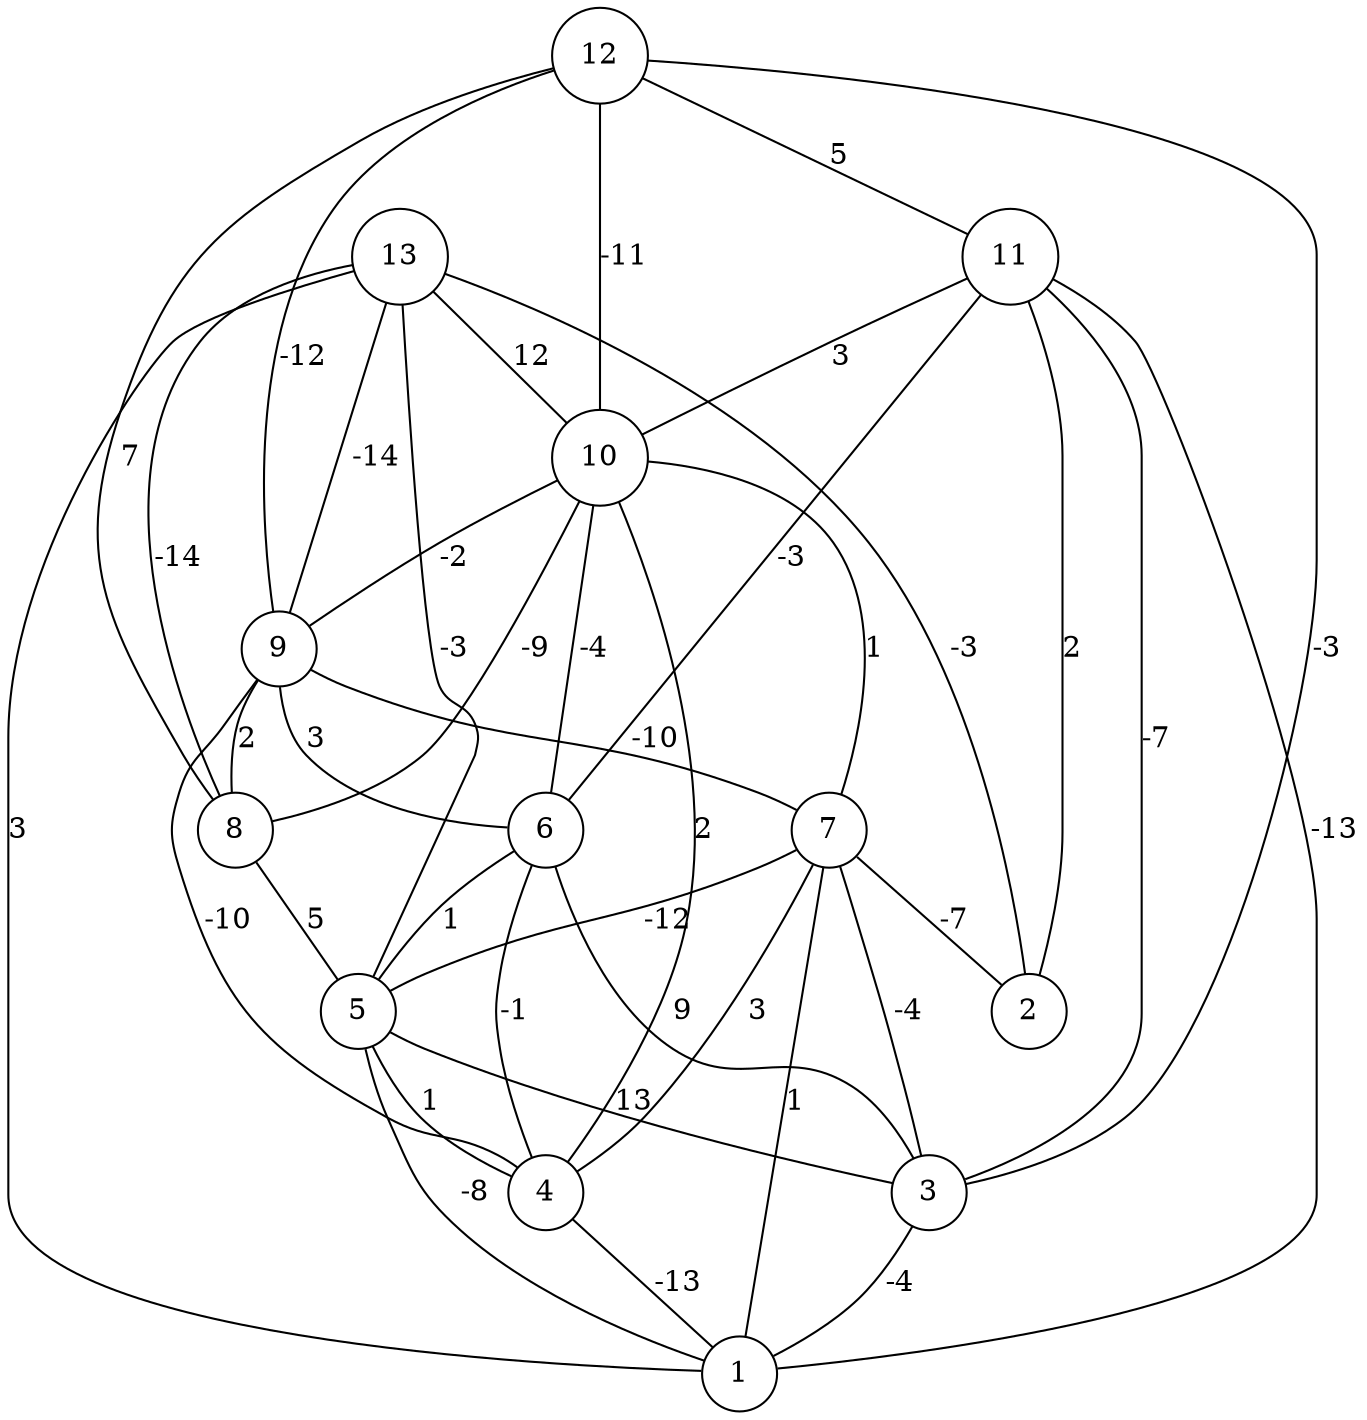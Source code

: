 graph { 
	 fontname="Helvetica,Arial,sans-serif" 
	 node [shape = circle]; 
	 13 -- 1 [label = "3"];
	 13 -- 2 [label = "-3"];
	 13 -- 5 [label = "-3"];
	 13 -- 8 [label = "-14"];
	 13 -- 9 [label = "-14"];
	 13 -- 10 [label = "12"];
	 12 -- 3 [label = "-3"];
	 12 -- 8 [label = "7"];
	 12 -- 9 [label = "-12"];
	 12 -- 10 [label = "-11"];
	 12 -- 11 [label = "5"];
	 11 -- 1 [label = "-13"];
	 11 -- 2 [label = "2"];
	 11 -- 3 [label = "-7"];
	 11 -- 6 [label = "-3"];
	 11 -- 10 [label = "3"];
	 10 -- 4 [label = "2"];
	 10 -- 6 [label = "-4"];
	 10 -- 7 [label = "1"];
	 10 -- 8 [label = "-9"];
	 10 -- 9 [label = "-2"];
	 9 -- 4 [label = "-10"];
	 9 -- 6 [label = "3"];
	 9 -- 7 [label = "-10"];
	 9 -- 8 [label = "2"];
	 8 -- 5 [label = "5"];
	 7 -- 1 [label = "1"];
	 7 -- 2 [label = "-7"];
	 7 -- 3 [label = "-4"];
	 7 -- 4 [label = "3"];
	 7 -- 5 [label = "-12"];
	 6 -- 3 [label = "9"];
	 6 -- 4 [label = "-1"];
	 6 -- 5 [label = "1"];
	 5 -- 1 [label = "-8"];
	 5 -- 3 [label = "13"];
	 5 -- 4 [label = "1"];
	 4 -- 1 [label = "-13"];
	 3 -- 1 [label = "-4"];
	 1;
	 2;
	 3;
	 4;
	 5;
	 6;
	 7;
	 8;
	 9;
	 10;
	 11;
	 12;
	 13;
}
